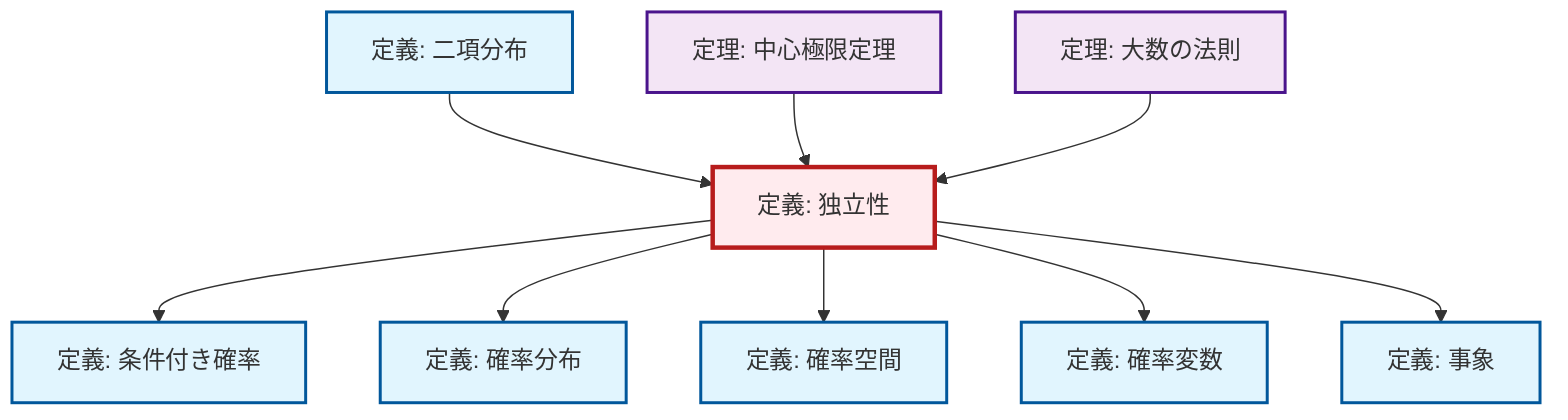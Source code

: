 graph TD
    classDef definition fill:#e1f5fe,stroke:#01579b,stroke-width:2px
    classDef theorem fill:#f3e5f5,stroke:#4a148c,stroke-width:2px
    classDef axiom fill:#fff3e0,stroke:#e65100,stroke-width:2px
    classDef example fill:#e8f5e9,stroke:#1b5e20,stroke-width:2px
    classDef current fill:#ffebee,stroke:#b71c1c,stroke-width:3px
    def-probability-distribution["定義: 確率分布"]:::definition
    def-conditional-probability["定義: 条件付き確率"]:::definition
    thm-central-limit["定理: 中心極限定理"]:::theorem
    def-random-variable["定義: 確率変数"]:::definition
    def-event["定義: 事象"]:::definition
    def-binomial-distribution["定義: 二項分布"]:::definition
    def-independence["定義: 独立性"]:::definition
    thm-law-of-large-numbers["定理: 大数の法則"]:::theorem
    def-probability-space["定義: 確率空間"]:::definition
    def-binomial-distribution --> def-independence
    def-independence --> def-conditional-probability
    thm-central-limit --> def-independence
    def-independence --> def-probability-distribution
    thm-law-of-large-numbers --> def-independence
    def-independence --> def-probability-space
    def-independence --> def-random-variable
    def-independence --> def-event
    class def-independence current